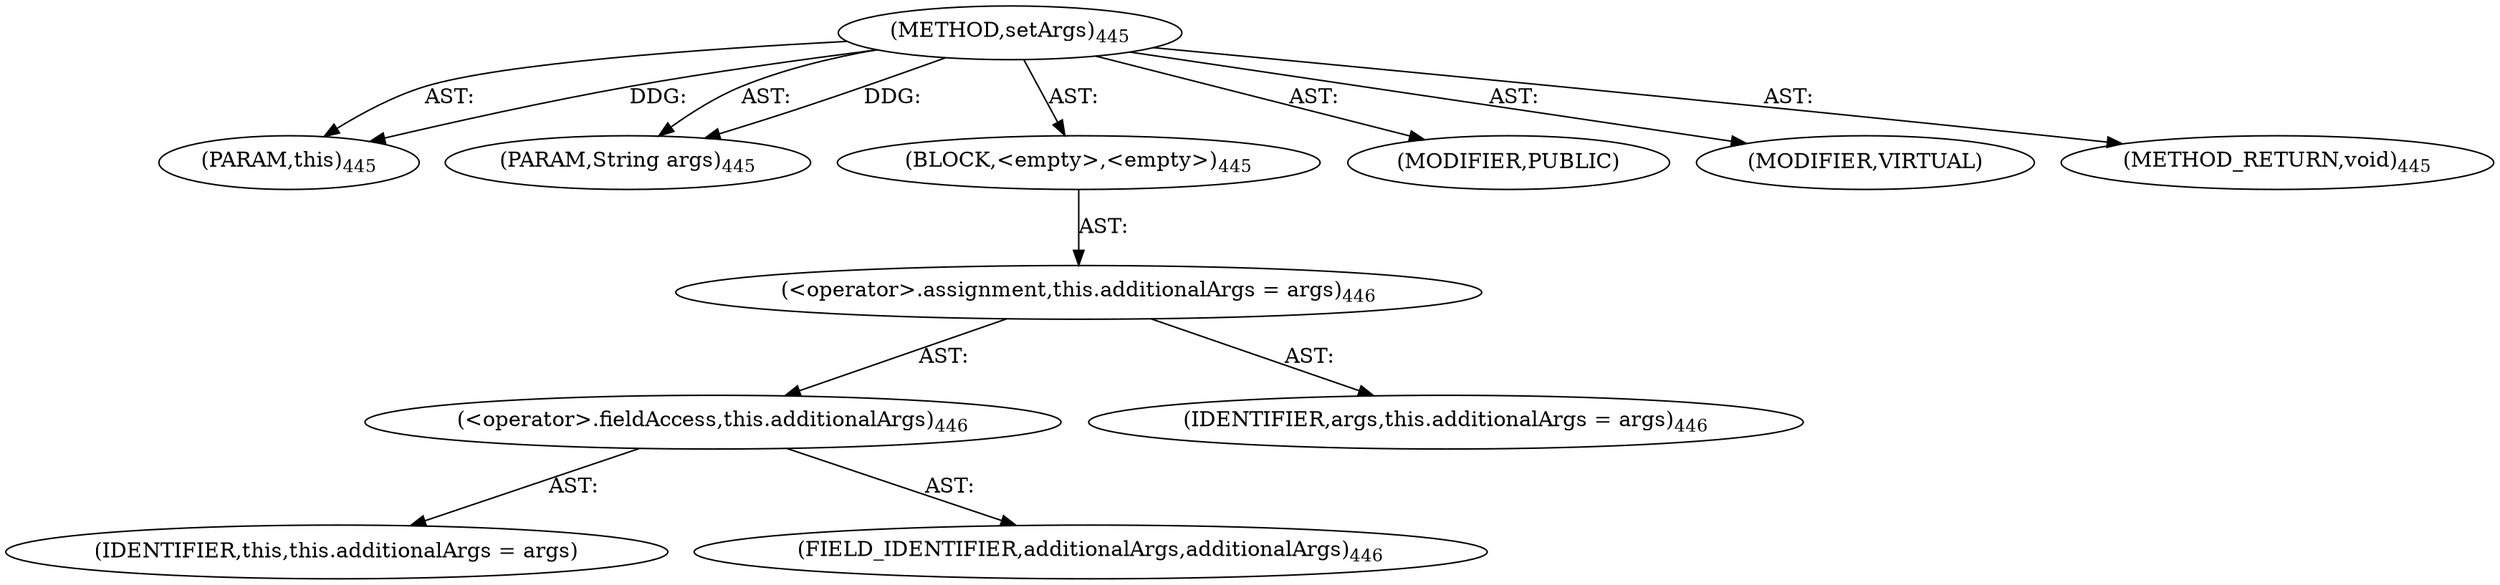 digraph "setArgs" {  
"111669149714" [label = <(METHOD,setArgs)<SUB>445</SUB>> ]
"115964117023" [label = <(PARAM,this)<SUB>445</SUB>> ]
"115964117024" [label = <(PARAM,String args)<SUB>445</SUB>> ]
"25769803824" [label = <(BLOCK,&lt;empty&gt;,&lt;empty&gt;)<SUB>445</SUB>> ]
"30064771324" [label = <(&lt;operator&gt;.assignment,this.additionalArgs = args)<SUB>446</SUB>> ]
"30064771325" [label = <(&lt;operator&gt;.fieldAccess,this.additionalArgs)<SUB>446</SUB>> ]
"68719476911" [label = <(IDENTIFIER,this,this.additionalArgs = args)> ]
"55834574914" [label = <(FIELD_IDENTIFIER,additionalArgs,additionalArgs)<SUB>446</SUB>> ]
"68719476912" [label = <(IDENTIFIER,args,this.additionalArgs = args)<SUB>446</SUB>> ]
"133143986232" [label = <(MODIFIER,PUBLIC)> ]
"133143986233" [label = <(MODIFIER,VIRTUAL)> ]
"128849018898" [label = <(METHOD_RETURN,void)<SUB>445</SUB>> ]
  "111669149714" -> "115964117023"  [ label = "AST: "] 
  "111669149714" -> "115964117024"  [ label = "AST: "] 
  "111669149714" -> "25769803824"  [ label = "AST: "] 
  "111669149714" -> "133143986232"  [ label = "AST: "] 
  "111669149714" -> "133143986233"  [ label = "AST: "] 
  "111669149714" -> "128849018898"  [ label = "AST: "] 
  "25769803824" -> "30064771324"  [ label = "AST: "] 
  "30064771324" -> "30064771325"  [ label = "AST: "] 
  "30064771324" -> "68719476912"  [ label = "AST: "] 
  "30064771325" -> "68719476911"  [ label = "AST: "] 
  "30064771325" -> "55834574914"  [ label = "AST: "] 
  "111669149714" -> "115964117023"  [ label = "DDG: "] 
  "111669149714" -> "115964117024"  [ label = "DDG: "] 
}
